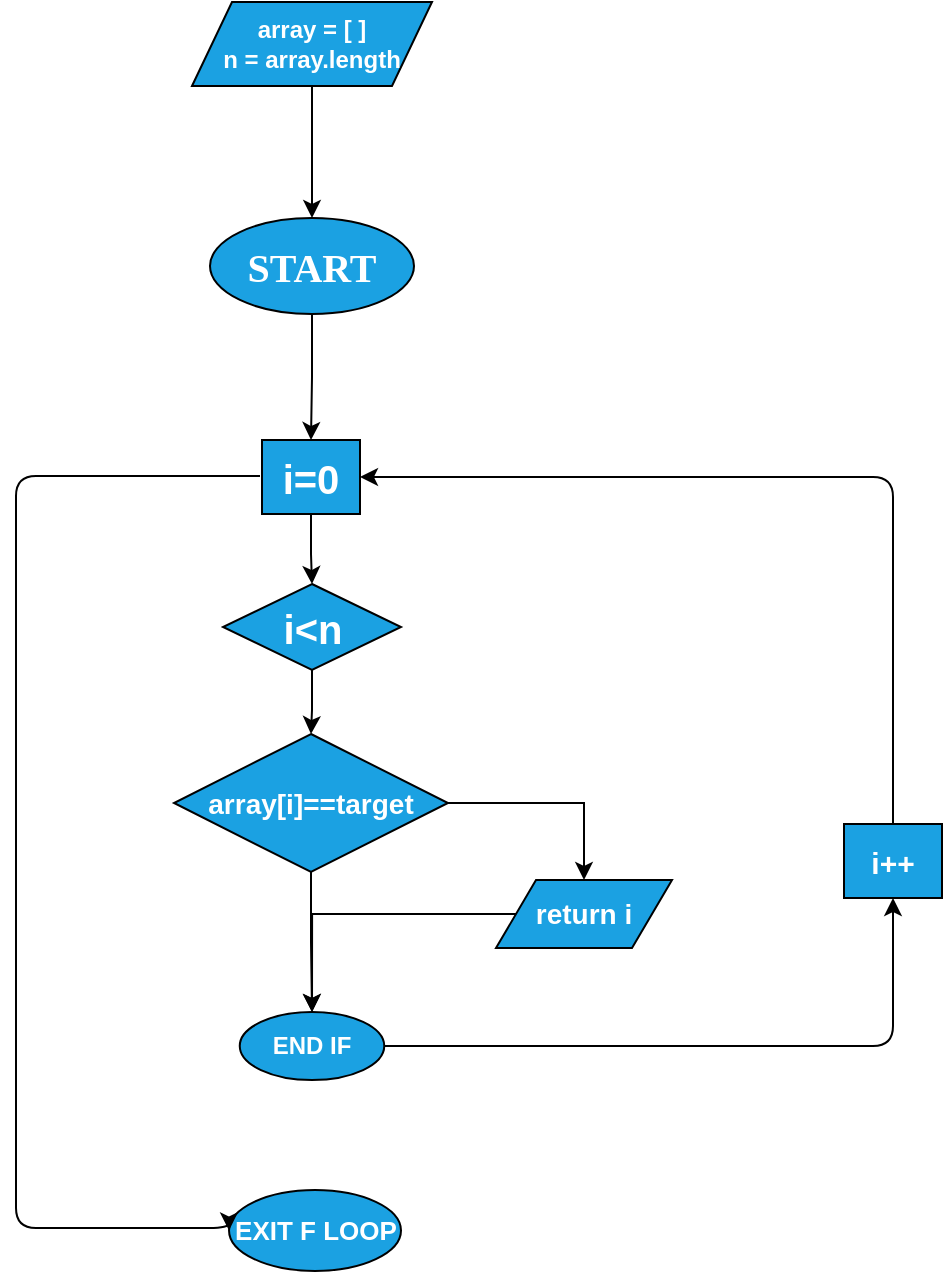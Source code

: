 <mxfile version="14.9.5" type="github">
  <diagram name="Page-1" id="c7558073-3199-34d8-9f00-42111426c3f3">
    <mxGraphModel dx="868" dy="468" grid="0" gridSize="10" guides="1" tooltips="1" connect="1" arrows="1" fold="1" page="1" pageScale="1" pageWidth="826" pageHeight="1169" background="none" math="0" shadow="0">
      <root>
        <mxCell id="0" />
        <mxCell id="1" parent="0" />
        <mxCell id="rSemyur9JyAT2Q-tymHw-96" value="&lt;div&gt;&lt;font style=&quot;font-size: 12px&quot;&gt;&lt;b&gt;array = [ ]&lt;/b&gt;&lt;/font&gt;&lt;/div&gt;&lt;div&gt;&lt;font style=&quot;font-size: 12px&quot;&gt;&lt;b&gt;n = array.length&lt;br&gt;&lt;/b&gt;&lt;/font&gt;&lt;/div&gt;" style="shape=parallelogram;perimeter=parallelogramPerimeter;whiteSpace=wrap;html=1;fixedSize=1;labelBackgroundColor=none;fontColor=#ffffff;fillColor=#1ba1e2;" vertex="1" parent="1">
          <mxGeometry x="229" y="170" width="120" height="42" as="geometry" />
        </mxCell>
        <mxCell id="rSemyur9JyAT2Q-tymHw-97" value="" style="endArrow=classic;html=1;fontColor=#ffffff;exitX=0.5;exitY=1;exitDx=0;exitDy=0;entryX=0.5;entryY=0;entryDx=0;entryDy=0;" edge="1" parent="1" source="rSemyur9JyAT2Q-tymHw-96" target="rSemyur9JyAT2Q-tymHw-99">
          <mxGeometry width="50" height="50" relative="1" as="geometry">
            <mxPoint x="387" y="350" as="sourcePoint" />
            <mxPoint x="289" y="265" as="targetPoint" />
          </mxGeometry>
        </mxCell>
        <mxCell id="rSemyur9JyAT2Q-tymHw-107" value="" style="edgeStyle=orthogonalEdgeStyle;rounded=0;orthogonalLoop=1;jettySize=auto;html=1;fontColor=#ffffff;" edge="1" parent="1" source="rSemyur9JyAT2Q-tymHw-99" target="rSemyur9JyAT2Q-tymHw-104">
          <mxGeometry relative="1" as="geometry" />
        </mxCell>
        <mxCell id="rSemyur9JyAT2Q-tymHw-99" value="&lt;font style=&quot;font-size: 20px&quot; face=&quot;Verdana&quot;&gt;&lt;b&gt;START&lt;/b&gt;&lt;/font&gt;" style="ellipse;whiteSpace=wrap;html=1;labelBackgroundColor=none;fontColor=#ffffff;fillColor=#1ba1e2;" vertex="1" parent="1">
          <mxGeometry x="238" y="278" width="102" height="48" as="geometry" />
        </mxCell>
        <mxCell id="rSemyur9JyAT2Q-tymHw-110" value="" style="edgeStyle=orthogonalEdgeStyle;rounded=0;orthogonalLoop=1;jettySize=auto;html=1;fontColor=#ffffff;" edge="1" parent="1" source="rSemyur9JyAT2Q-tymHw-104" target="rSemyur9JyAT2Q-tymHw-108">
          <mxGeometry relative="1" as="geometry" />
        </mxCell>
        <mxCell id="rSemyur9JyAT2Q-tymHw-104" value="&lt;font style=&quot;font-size: 20px&quot;&gt;&lt;b&gt;i=0&lt;/b&gt;&lt;/font&gt;" style="rounded=0;whiteSpace=wrap;html=1;labelBackgroundColor=none;fontColor=#ffffff;fillColor=#1ba1e2;" vertex="1" parent="1">
          <mxGeometry x="264" y="389" width="49" height="37" as="geometry" />
        </mxCell>
        <mxCell id="rSemyur9JyAT2Q-tymHw-112" value="" style="edgeStyle=orthogonalEdgeStyle;rounded=0;orthogonalLoop=1;jettySize=auto;html=1;fontColor=#ffffff;" edge="1" parent="1" source="rSemyur9JyAT2Q-tymHw-108" target="rSemyur9JyAT2Q-tymHw-111">
          <mxGeometry relative="1" as="geometry" />
        </mxCell>
        <mxCell id="rSemyur9JyAT2Q-tymHw-108" value="&lt;b&gt;&lt;font style=&quot;font-size: 20px&quot;&gt;i&amp;lt;n&lt;/font&gt;&lt;/b&gt;" style="rhombus;whiteSpace=wrap;html=1;labelBackgroundColor=none;fontColor=#ffffff;fillColor=#1ba1e2;" vertex="1" parent="1">
          <mxGeometry x="244.5" y="461" width="89" height="43" as="geometry" />
        </mxCell>
        <mxCell id="rSemyur9JyAT2Q-tymHw-118" value="" style="edgeStyle=orthogonalEdgeStyle;rounded=0;orthogonalLoop=1;jettySize=auto;html=1;fontColor=#ffffff;" edge="1" parent="1" source="rSemyur9JyAT2Q-tymHw-111" target="rSemyur9JyAT2Q-tymHw-113">
          <mxGeometry relative="1" as="geometry" />
        </mxCell>
        <mxCell id="rSemyur9JyAT2Q-tymHw-120" value="" style="edgeStyle=orthogonalEdgeStyle;rounded=0;orthogonalLoop=1;jettySize=auto;html=1;fontColor=#ffffff;" edge="1" parent="1" source="rSemyur9JyAT2Q-tymHw-111" target="rSemyur9JyAT2Q-tymHw-119">
          <mxGeometry relative="1" as="geometry" />
        </mxCell>
        <mxCell id="rSemyur9JyAT2Q-tymHw-111" value="&lt;b&gt;&lt;font style=&quot;font-size: 14px&quot;&gt;array[i]==target&lt;/font&gt;&lt;/b&gt;" style="rhombus;whiteSpace=wrap;html=1;labelBackgroundColor=none;fontColor=#ffffff;fillColor=#1ba1e2;" vertex="1" parent="1">
          <mxGeometry x="220" y="536" width="137" height="69" as="geometry" />
        </mxCell>
        <mxCell id="rSemyur9JyAT2Q-tymHw-121" value="" style="edgeStyle=orthogonalEdgeStyle;rounded=0;orthogonalLoop=1;jettySize=auto;html=1;fontColor=#ffffff;" edge="1" parent="1" source="rSemyur9JyAT2Q-tymHw-113" target="rSemyur9JyAT2Q-tymHw-119">
          <mxGeometry relative="1" as="geometry" />
        </mxCell>
        <mxCell id="rSemyur9JyAT2Q-tymHw-113" value="&lt;b&gt;&lt;font style=&quot;font-size: 14px&quot;&gt;return i&lt;br&gt;&lt;/font&gt;&lt;/b&gt;" style="shape=parallelogram;perimeter=parallelogramPerimeter;whiteSpace=wrap;html=1;fixedSize=1;labelBackgroundColor=none;fontColor=#ffffff;fillColor=#1ba1e2;" vertex="1" parent="1">
          <mxGeometry x="381" y="609" width="88" height="34" as="geometry" />
        </mxCell>
        <mxCell id="rSemyur9JyAT2Q-tymHw-119" value="&lt;b&gt;END IF&lt;br&gt;&lt;/b&gt;" style="ellipse;whiteSpace=wrap;html=1;labelBackgroundColor=none;fontColor=#ffffff;fillColor=#1ba1e2;" vertex="1" parent="1">
          <mxGeometry x="252.88" y="675" width="72.25" height="34" as="geometry" />
        </mxCell>
        <mxCell id="rSemyur9JyAT2Q-tymHw-122" value="&lt;font style=&quot;font-size: 15px&quot;&gt;&lt;b&gt;i++&lt;/b&gt;&lt;/font&gt;" style="rounded=0;whiteSpace=wrap;html=1;labelBackgroundColor=none;fontColor=#ffffff;fillColor=#1ba1e2;" vertex="1" parent="1">
          <mxGeometry x="555" y="581" width="49" height="37" as="geometry" />
        </mxCell>
        <mxCell id="rSemyur9JyAT2Q-tymHw-125" value="" style="edgeStyle=segmentEdgeStyle;endArrow=classic;html=1;fontColor=#ffffff;entryX=1;entryY=0.5;entryDx=0;entryDy=0;exitX=0.5;exitY=0;exitDx=0;exitDy=0;" edge="1" parent="1" source="rSemyur9JyAT2Q-tymHw-122" target="rSemyur9JyAT2Q-tymHw-104">
          <mxGeometry width="50" height="50" relative="1" as="geometry">
            <mxPoint x="477" y="454" as="sourcePoint" />
            <mxPoint x="527" y="404" as="targetPoint" />
            <Array as="points">
              <mxPoint x="579" y="408" />
            </Array>
          </mxGeometry>
        </mxCell>
        <mxCell id="rSemyur9JyAT2Q-tymHw-128" value="" style="edgeStyle=segmentEdgeStyle;endArrow=classic;html=1;fontColor=#ffffff;entryX=0.5;entryY=1;entryDx=0;entryDy=0;exitX=1;exitY=0.5;exitDx=0;exitDy=0;" edge="1" parent="1" source="rSemyur9JyAT2Q-tymHw-119" target="rSemyur9JyAT2Q-tymHw-122">
          <mxGeometry width="50" height="50" relative="1" as="geometry">
            <mxPoint x="531" y="700" as="sourcePoint" />
            <mxPoint x="581" y="650" as="targetPoint" />
          </mxGeometry>
        </mxCell>
        <mxCell id="rSemyur9JyAT2Q-tymHw-129" value="&lt;font style=&quot;font-size: 13px&quot;&gt;&lt;b&gt;EXIT F LOOP&lt;/b&gt;&lt;/font&gt;" style="ellipse;whiteSpace=wrap;html=1;labelBackgroundColor=none;fontColor=#ffffff;fillColor=#1ba1e2;" vertex="1" parent="1">
          <mxGeometry x="247.51" y="764" width="85.99" height="40.47" as="geometry" />
        </mxCell>
        <mxCell id="rSemyur9JyAT2Q-tymHw-130" value="" style="edgeStyle=segmentEdgeStyle;endArrow=classic;html=1;fontColor=#ffffff;entryX=0;entryY=0.5;entryDx=0;entryDy=0;" edge="1" parent="1" target="rSemyur9JyAT2Q-tymHw-129">
          <mxGeometry width="50" height="50" relative="1" as="geometry">
            <mxPoint x="263" y="407" as="sourcePoint" />
            <mxPoint x="175" y="783" as="targetPoint" />
            <Array as="points">
              <mxPoint x="141" y="407" />
              <mxPoint x="141" y="783" />
            </Array>
          </mxGeometry>
        </mxCell>
      </root>
    </mxGraphModel>
  </diagram>
</mxfile>

